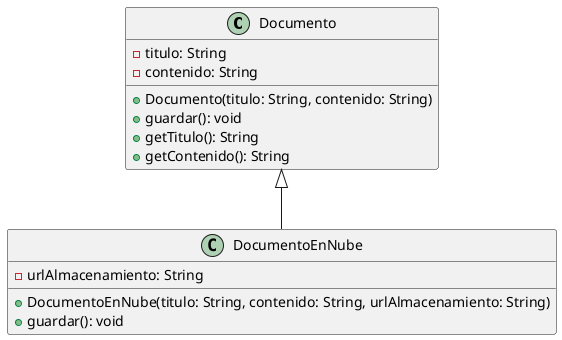 @startuml

class Documento {
  - titulo: String
  - contenido: String
  + Documento(titulo: String, contenido: String)
  + guardar(): void
  + getTitulo(): String
  + getContenido(): String
}

class DocumentoEnNube {
  - urlAlmacenamiento: String
  + DocumentoEnNube(titulo: String, contenido: String, urlAlmacenamiento: String)
  + guardar(): void
}

Documento <|-d- DocumentoEnNube

@enduml